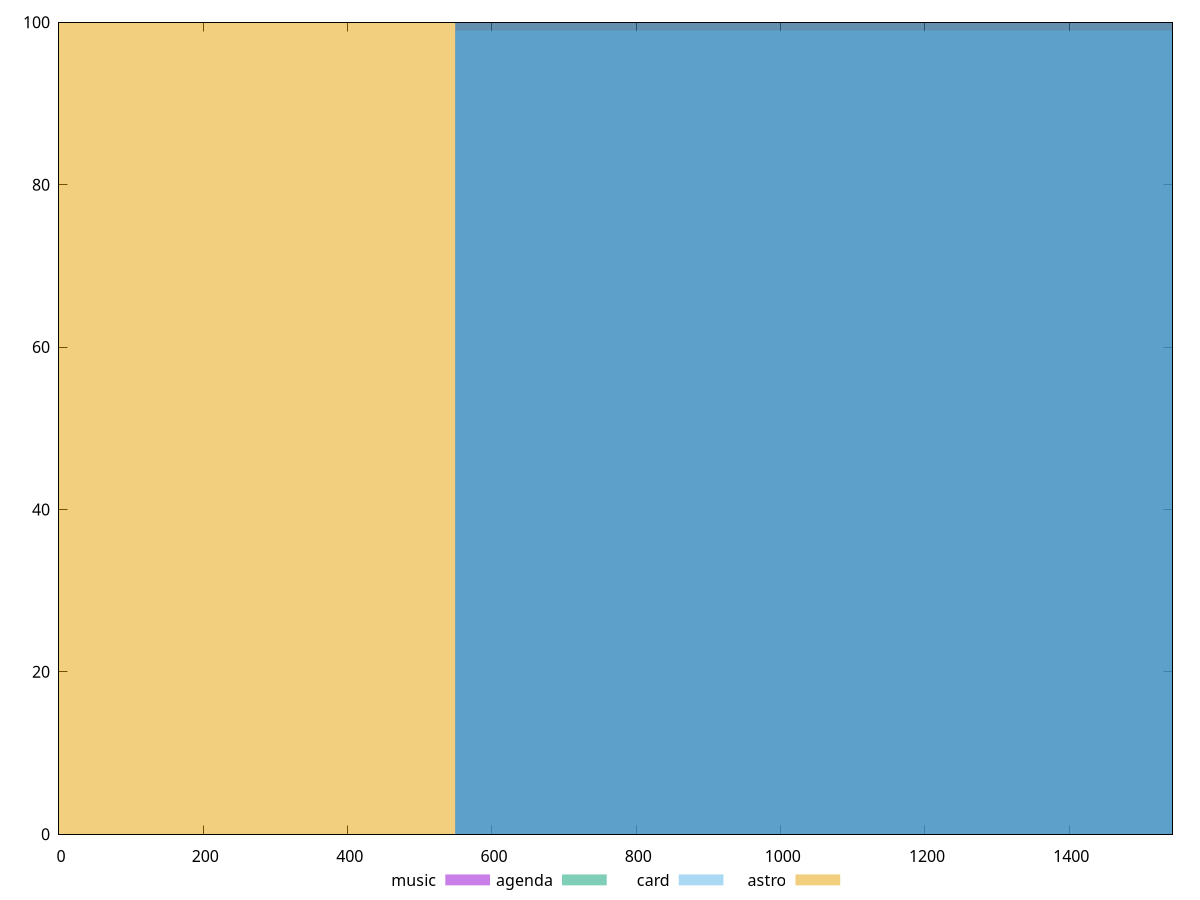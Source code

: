 reset

$music <<EOF
1097.8802574236418 100
EOF

$agenda <<EOF
1097.8802574236418 100
EOF

$card <<EOF
1097.8802574236418 99
EOF

$astro <<EOF
0 100
EOF

set key outside below
set boxwidth 1097.8802574236418
set xrange [0:1543]
set yrange [0:100]
set trange [0:100]
set style fill transparent solid 0.5 noborder
set terminal svg size 640, 520 enhanced background rgb 'white'
set output "reports/report_00030_2021-02-24T20-42-31.540Z/uses-rel-preload/comparison/histogram/all_raw.svg"

plot $music title "music" with boxes, \
     $agenda title "agenda" with boxes, \
     $card title "card" with boxes, \
     $astro title "astro" with boxes

reset
